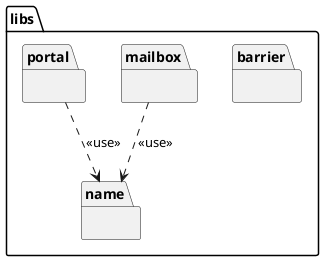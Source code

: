 @startuml

namespace libs {
	namespace barrier {
	}

	namespace name {
	}

	namespace mailbox {
	}

	namespace portal {
	}

	libs.mailbox ..> libs.name : <<use>>
	libs.portal  ..> libs.name : <<use>>
}

@enduml

